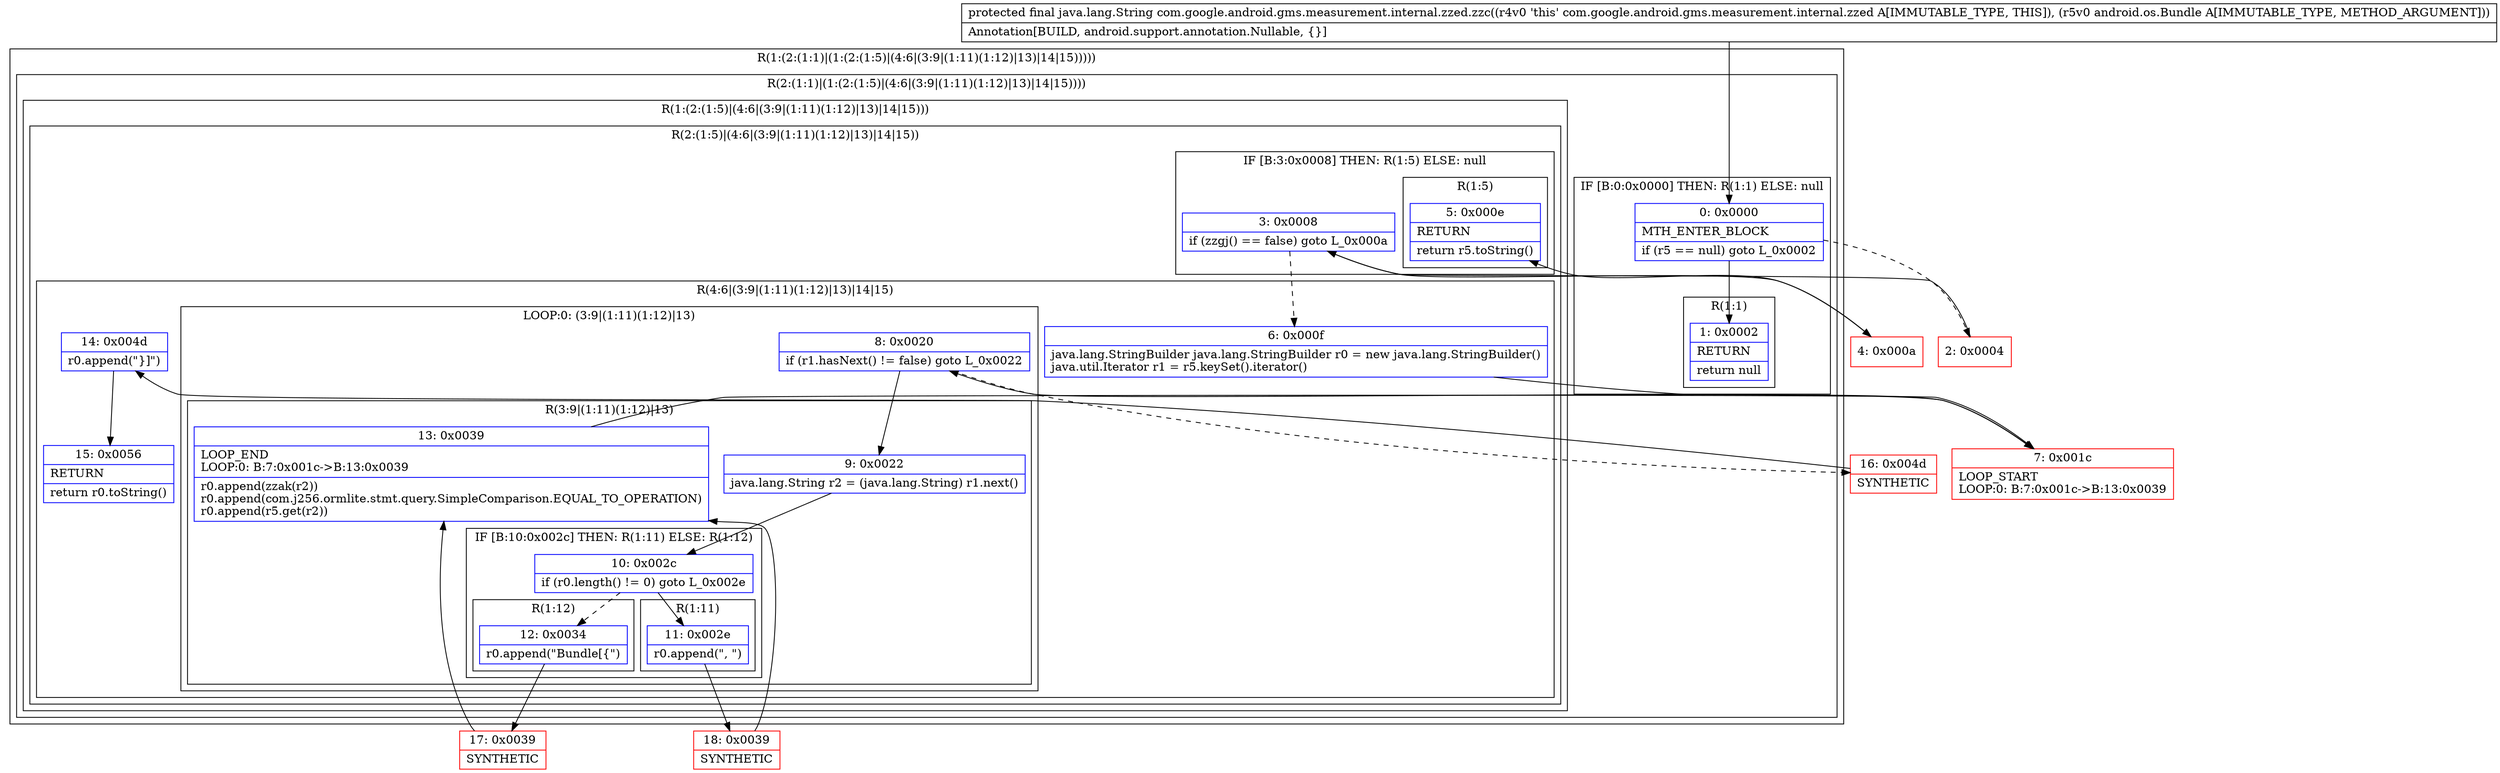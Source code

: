 digraph "CFG forcom.google.android.gms.measurement.internal.zzed.zzc(Landroid\/os\/Bundle;)Ljava\/lang\/String;" {
subgraph cluster_Region_1774379159 {
label = "R(1:(2:(1:1)|(1:(2:(1:5)|(4:6|(3:9|(1:11)(1:12)|13)|14|15)))))";
node [shape=record,color=blue];
subgraph cluster_Region_2118711878 {
label = "R(2:(1:1)|(1:(2:(1:5)|(4:6|(3:9|(1:11)(1:12)|13)|14|15))))";
node [shape=record,color=blue];
subgraph cluster_IfRegion_538150939 {
label = "IF [B:0:0x0000] THEN: R(1:1) ELSE: null";
node [shape=record,color=blue];
Node_0 [shape=record,label="{0\:\ 0x0000|MTH_ENTER_BLOCK\l|if (r5 == null) goto L_0x0002\l}"];
subgraph cluster_Region_1051309325 {
label = "R(1:1)";
node [shape=record,color=blue];
Node_1 [shape=record,label="{1\:\ 0x0002|RETURN\l|return null\l}"];
}
}
subgraph cluster_Region_1074871319 {
label = "R(1:(2:(1:5)|(4:6|(3:9|(1:11)(1:12)|13)|14|15)))";
node [shape=record,color=blue];
subgraph cluster_Region_2033349785 {
label = "R(2:(1:5)|(4:6|(3:9|(1:11)(1:12)|13)|14|15))";
node [shape=record,color=blue];
subgraph cluster_IfRegion_1172142324 {
label = "IF [B:3:0x0008] THEN: R(1:5) ELSE: null";
node [shape=record,color=blue];
Node_3 [shape=record,label="{3\:\ 0x0008|if (zzgj() == false) goto L_0x000a\l}"];
subgraph cluster_Region_909098143 {
label = "R(1:5)";
node [shape=record,color=blue];
Node_5 [shape=record,label="{5\:\ 0x000e|RETURN\l|return r5.toString()\l}"];
}
}
subgraph cluster_Region_721933098 {
label = "R(4:6|(3:9|(1:11)(1:12)|13)|14|15)";
node [shape=record,color=blue];
Node_6 [shape=record,label="{6\:\ 0x000f|java.lang.StringBuilder java.lang.StringBuilder r0 = new java.lang.StringBuilder()\ljava.util.Iterator r1 = r5.keySet().iterator()\l}"];
subgraph cluster_LoopRegion_2140655561 {
label = "LOOP:0: (3:9|(1:11)(1:12)|13)";
node [shape=record,color=blue];
Node_8 [shape=record,label="{8\:\ 0x0020|if (r1.hasNext() != false) goto L_0x0022\l}"];
subgraph cluster_Region_589999008 {
label = "R(3:9|(1:11)(1:12)|13)";
node [shape=record,color=blue];
Node_9 [shape=record,label="{9\:\ 0x0022|java.lang.String r2 = (java.lang.String) r1.next()\l}"];
subgraph cluster_IfRegion_1651714225 {
label = "IF [B:10:0x002c] THEN: R(1:11) ELSE: R(1:12)";
node [shape=record,color=blue];
Node_10 [shape=record,label="{10\:\ 0x002c|if (r0.length() != 0) goto L_0x002e\l}"];
subgraph cluster_Region_1607896778 {
label = "R(1:11)";
node [shape=record,color=blue];
Node_11 [shape=record,label="{11\:\ 0x002e|r0.append(\", \")\l}"];
}
subgraph cluster_Region_908173517 {
label = "R(1:12)";
node [shape=record,color=blue];
Node_12 [shape=record,label="{12\:\ 0x0034|r0.append(\"Bundle[\{\")\l}"];
}
}
Node_13 [shape=record,label="{13\:\ 0x0039|LOOP_END\lLOOP:0: B:7:0x001c\-\>B:13:0x0039\l|r0.append(zzak(r2))\lr0.append(com.j256.ormlite.stmt.query.SimpleComparison.EQUAL_TO_OPERATION)\lr0.append(r5.get(r2))\l}"];
}
}
Node_14 [shape=record,label="{14\:\ 0x004d|r0.append(\"\}]\")\l}"];
Node_15 [shape=record,label="{15\:\ 0x0056|RETURN\l|return r0.toString()\l}"];
}
}
}
}
}
Node_2 [shape=record,color=red,label="{2\:\ 0x0004}"];
Node_4 [shape=record,color=red,label="{4\:\ 0x000a}"];
Node_7 [shape=record,color=red,label="{7\:\ 0x001c|LOOP_START\lLOOP:0: B:7:0x001c\-\>B:13:0x0039\l}"];
Node_16 [shape=record,color=red,label="{16\:\ 0x004d|SYNTHETIC\l}"];
Node_17 [shape=record,color=red,label="{17\:\ 0x0039|SYNTHETIC\l}"];
Node_18 [shape=record,color=red,label="{18\:\ 0x0039|SYNTHETIC\l}"];
MethodNode[shape=record,label="{protected final java.lang.String com.google.android.gms.measurement.internal.zzed.zzc((r4v0 'this' com.google.android.gms.measurement.internal.zzed A[IMMUTABLE_TYPE, THIS]), (r5v0 android.os.Bundle A[IMMUTABLE_TYPE, METHOD_ARGUMENT]))  | Annotation[BUILD, android.support.annotation.Nullable, \{\}]\l}"];
MethodNode -> Node_0;
Node_0 -> Node_1;
Node_0 -> Node_2[style=dashed];
Node_3 -> Node_4;
Node_3 -> Node_6[style=dashed];
Node_6 -> Node_7;
Node_8 -> Node_9;
Node_8 -> Node_16[style=dashed];
Node_9 -> Node_10;
Node_10 -> Node_11;
Node_10 -> Node_12[style=dashed];
Node_11 -> Node_18;
Node_12 -> Node_17;
Node_13 -> Node_7;
Node_14 -> Node_15;
Node_2 -> Node_3;
Node_4 -> Node_5;
Node_7 -> Node_8;
Node_16 -> Node_14;
Node_17 -> Node_13;
Node_18 -> Node_13;
}

